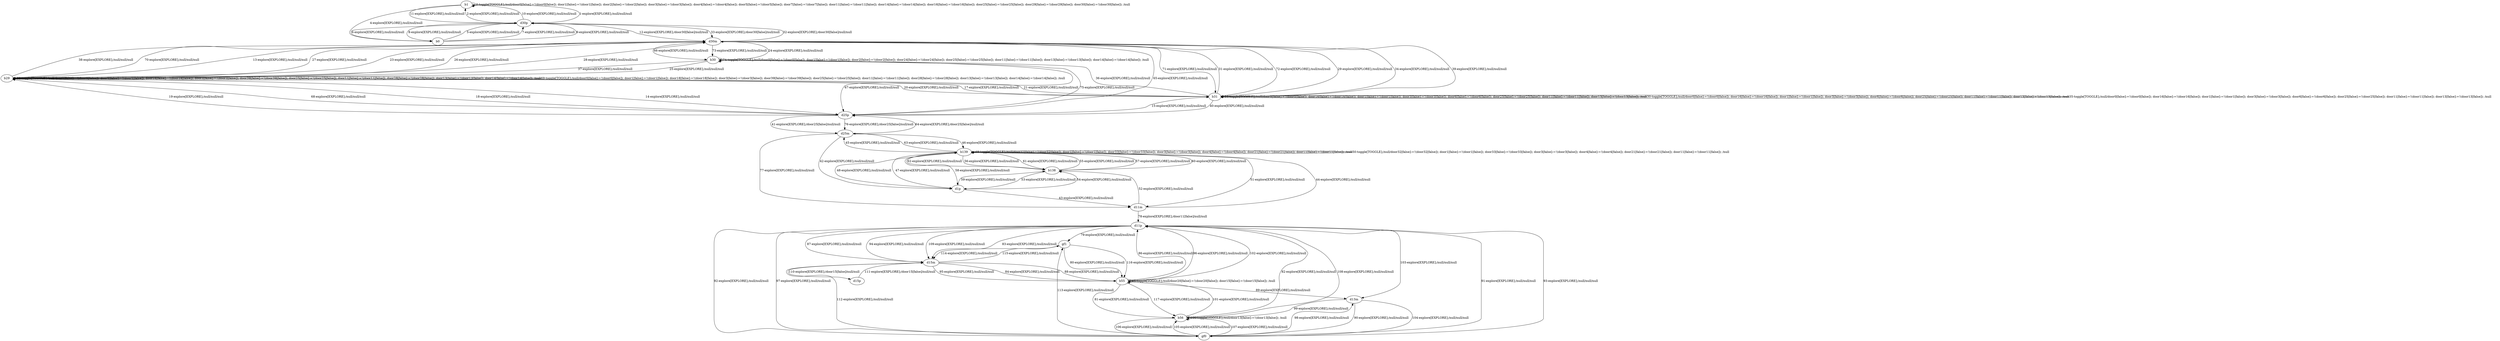 # Total number of goals covered by this test: 1
# d15p --> d15m

digraph g {
"b1" -> "d30p" [label = "1-explore[EXPLORE];/null/null/null"];
"d30p" -> "b1" [label = "2-explore[EXPLORE];/null/null/null"];
"b1" -> "b1" [label = "3-toggle[TOGGLE];/null/door0[false]:=!(door0[false]); door1[false]:=!(door1[false]); door2[false]:=!(door2[false]); door3[false]:=!(door3[false]); door4[false]:=!(door4[false]); door5[false]:=!(door5[false]); door7[false]:=!(door7[false]); door11[false]:=!(door11[false]); door14[false]:=!(door14[false]); door16[false]:=!(door16[false]); door25[false]:=!(door25[false]); door29[false]:=!(door29[false]); door30[false]:=!(door30[false]); /null"];
"b1" -> "b0" [label = "4-explore[EXPLORE];/null/null/null"];
"b0" -> "d30p" [label = "5-explore[EXPLORE];/null/null/null"];
"d30p" -> "b0" [label = "6-explore[EXPLORE];/null/null/null"];
"b0" -> "d30p" [label = "7-explore[EXPLORE];/null/null/null"];
"d30p" -> "b0" [label = "8-explore[EXPLORE];/null/null/null"];
"b0" -> "d30p" [label = "9-explore[EXPLORE];/null/null/null"];
"d30p" -> "b1" [label = "10-explore[EXPLORE];/null/null/null"];
"b1" -> "d30p" [label = "11-explore[EXPLORE];/null/null/null"];
"d30p" -> "d30m" [label = "12-explore[EXPLORE];/door30[false]/null/null"];
"d30m" -> "b29" [label = "13-explore[EXPLORE];/null/null/null"];
"b29" -> "d25p" [label = "14-explore[EXPLORE];/null/null/null"];
"d25p" -> "b31" [label = "15-explore[EXPLORE];/null/null/null"];
"b31" -> "b31" [label = "16-toggle[TOGGLE];/null/door0[false]:=!(door0[false]); door16[false]:=!(door16[false]); door1[false]:=!(door1[false]); door3[false]:=!(door3[false]); door6[false]:=!(door6[false]); door25[false]:=!(door25[false]); door11[false]:=!(door11[false]); door13[false]:=!(door13[false]); /null"];
"b31" -> "b29" [label = "17-explore[EXPLORE];/null/null/null"];
"b29" -> "d25p" [label = "18-explore[EXPLORE];/null/null/null"];
"d25p" -> "b29" [label = "19-explore[EXPLORE];/null/null/null"];
"b29" -> "b31" [label = "20-explore[EXPLORE];/null/null/null"];
"b31" -> "b29" [label = "21-explore[EXPLORE];/null/null/null"];
"b29" -> "b29" [label = "22-toggle[TOGGLE];/null/door0[false]:=!(door0[false]); door1[false]:=!(door1[false]); door18[false]:=!(door18[false]); door3[false]:=!(door3[false]); door39[false]:=!(door39[false]); door25[false]:=!(door25[false]); door11[false]:=!(door11[false]); door28[false]:=!(door28[false]); door13[false]:=!(door13[false]); door14[false]:=!(door14[false]); /null"];
"b29" -> "d30m" [label = "23-explore[EXPLORE];/null/null/null"];
"d30m" -> "b30" [label = "24-explore[EXPLORE];/null/null/null"];
"b30" -> "b29" [label = "25-explore[EXPLORE];/null/null/null"];
"b29" -> "d30m" [label = "26-explore[EXPLORE];/null/null/null"];
"d30m" -> "b29" [label = "27-explore[EXPLORE];/null/null/null"];
"b29" -> "d30m" [label = "28-explore[EXPLORE];/null/null/null"];
"d30m" -> "b31" [label = "29-explore[EXPLORE];/null/null/null"];
"b31" -> "b31" [label = "30-toggle[TOGGLE];/null/door0[false]:=!(door0[false]); door16[false]:=!(door16[false]); door1[false]:=!(door1[false]); door3[false]:=!(door3[false]); door6[false]:=!(door6[false]); door25[false]:=!(door25[false]); door11[false]:=!(door11[false]); door13[false]:=!(door13[false]); /null"];
"b31" -> "d30m" [label = "31-explore[EXPLORE];/null/null/null"];
"d30m" -> "d30p" [label = "32-explore[EXPLORE];/door30[false]/null/null"];
"d30p" -> "d30m" [label = "33-explore[EXPLORE];/door30[false]/null/null"];
"d30m" -> "b31" [label = "34-explore[EXPLORE];/null/null/null"];
"b31" -> "b31" [label = "35-toggle[TOGGLE];/null/door0[false]:=!(door0[false]); door16[false]:=!(door16[false]); door1[false]:=!(door1[false]); door3[false]:=!(door3[false]); door6[false]:=!(door6[false]); door25[false]:=!(door25[false]); door11[false]:=!(door11[false]); door13[false]:=!(door13[false]); /null"];
"b31" -> "b30" [label = "36-explore[EXPLORE];/null/null/null"];
"b30" -> "b29" [label = "37-explore[EXPLORE];/null/null/null"];
"b29" -> "d30m" [label = "38-explore[EXPLORE];/null/null/null"];
"d30m" -> "b31" [label = "39-explore[EXPLORE];/null/null/null"];
"b31" -> "d25p" [label = "40-explore[EXPLORE];/null/null/null"];
"d25p" -> "d25m" [label = "41-explore[EXPLORE];/door25[false]/null/null"];
"d25m" -> "d1p" [label = "42-explore[EXPLORE];/null/null/null"];
"d1p" -> "d11m" [label = "43-explore[EXPLORE];/null/null/null"];
"d11m" -> "b139" [label = "44-explore[EXPLORE];/null/null/null"];
"b139" -> "d25m" [label = "45-explore[EXPLORE];/null/null/null"];
"d25m" -> "b139" [label = "46-explore[EXPLORE];/null/null/null"];
"b139" -> "d1p" [label = "47-explore[EXPLORE];/null/null/null"];
"d1p" -> "b139" [label = "48-explore[EXPLORE];/null/null/null"];
"b139" -> "b139" [label = "49-toggle[TOGGLE];/null/door32[false]:=!(door32[false]); door1[false]:=!(door1[false]); door33[false]:=!(door33[false]); door3[false]:=!(door3[false]); door4[false]:=!(door4[false]); door21[false]:=!(door21[false]); door11[false]:=!(door11[false]); /null"];
"b139" -> "b139" [label = "50-toggle[TOGGLE];/null/door32[false]:=!(door32[false]); door1[false]:=!(door1[false]); door33[false]:=!(door33[false]); door3[false]:=!(door3[false]); door4[false]:=!(door4[false]); door21[false]:=!(door21[false]); door11[false]:=!(door11[false]); /null"];
"b139" -> "d11m" [label = "51-explore[EXPLORE];/null/null/null"];
"d11m" -> "b138" [label = "52-explore[EXPLORE];/null/null/null"];
"b138" -> "d1p" [label = "53-explore[EXPLORE];/null/null/null"];
"d1p" -> "b138" [label = "54-explore[EXPLORE];/null/null/null"];
"b138" -> "b139" [label = "55-explore[EXPLORE];/null/null/null"];
"b139" -> "b138" [label = "56-explore[EXPLORE];/null/null/null"];
"b138" -> "b139" [label = "57-explore[EXPLORE];/null/null/null"];
"b139" -> "d1p" [label = "58-explore[EXPLORE];/null/null/null"];
"d1p" -> "b138" [label = "59-explore[EXPLORE];/null/null/null"];
"b138" -> "b139" [label = "60-explore[EXPLORE];/null/null/null"];
"b139" -> "b138" [label = "61-explore[EXPLORE];/null/null/null"];
"b138" -> "b139" [label = "62-explore[EXPLORE];/null/null/null"];
"b139" -> "d25m" [label = "63-explore[EXPLORE];/null/null/null"];
"d25m" -> "d25p" [label = "64-explore[EXPLORE];/door25[false]/null/null"];
"d25p" -> "d30m" [label = "65-explore[EXPLORE];/null/null/null"];
"d30m" -> "b30" [label = "66-explore[EXPLORE];/null/null/null"];
"b30" -> "d25p" [label = "67-explore[EXPLORE];/null/null/null"];
"d25p" -> "b29" [label = "68-explore[EXPLORE];/null/null/null"];
"b29" -> "b29" [label = "69-toggle[TOGGLE];/null/door0[false]:=!(door0[false]); door1[false]:=!(door1[false]); door18[false]:=!(door18[false]); door3[false]:=!(door3[false]); door39[false]:=!(door39[false]); door25[false]:=!(door25[false]); door11[false]:=!(door11[false]); door28[false]:=!(door28[false]); door13[false]:=!(door13[false]); door14[false]:=!(door14[false]); /null"];
"b29" -> "d30m" [label = "70-explore[EXPLORE];/null/null/null"];
"d30m" -> "b31" [label = "71-explore[EXPLORE];/null/null/null"];
"b31" -> "d30m" [label = "72-explore[EXPLORE];/null/null/null"];
"d30m" -> "b30" [label = "73-explore[EXPLORE];/null/null/null"];
"b30" -> "b30" [label = "74-toggle[TOGGLE];/null/door0[false]:=!(door0[false]); door1[false]:=!(door1[false]); door2[false]:=!(door2[false]); door24[false]:=!(door24[false]); door25[false]:=!(door25[false]); door11[false]:=!(door11[false]); door13[false]:=!(door13[false]); door14[false]:=!(door14[false]); /null"];
"b30" -> "d25p" [label = "75-explore[EXPLORE];/null/null/null"];
"d25p" -> "d25m" [label = "76-explore[EXPLORE];/door25[false]/null/null"];
"d25m" -> "d11m" [label = "77-explore[EXPLORE];/null/null/null"];
"d11m" -> "d11p" [label = "78-explore[EXPLORE];/door11[false]/null/null"];
"d11p" -> "gf1" [label = "79-explore[EXPLORE];/null/null/null"];
"gf1" -> "b55" [label = "80-explore[EXPLORE];/null/null/null"];
"b55" -> "b56" [label = "81-explore[EXPLORE];/null/null/null"];
"b56" -> "d11p" [label = "82-explore[EXPLORE];/null/null/null"];
"d11p" -> "d15m" [label = "83-explore[EXPLORE];/null/null/null"];
"d15m" -> "b55" [label = "84-explore[EXPLORE];/null/null/null"];
"b55" -> "b55" [label = "85-toggle[TOGGLE];/null/door20[false]:=!(door20[false]); door15[false]:=!(door15[false]); /null"];
"b55" -> "d11p" [label = "86-explore[EXPLORE];/null/null/null"];
"d11p" -> "d15m" [label = "87-explore[EXPLORE];/null/null/null"];
"d15m" -> "b55" [label = "88-explore[EXPLORE];/null/null/null"];
"b55" -> "d13m" [label = "89-explore[EXPLORE];/null/null/null"];
"d13m" -> "gf0" [label = "90-explore[EXPLORE];/null/null/null"];
"gf0" -> "d11p" [label = "91-explore[EXPLORE];/null/null/null"];
"d11p" -> "gf0" [label = "92-explore[EXPLORE];/null/null/null"];
"gf0" -> "d11p" [label = "93-explore[EXPLORE];/null/null/null"];
"d11p" -> "d15m" [label = "94-explore[EXPLORE];/null/null/null"];
"d15m" -> "b55" [label = "95-explore[EXPLORE];/null/null/null"];
"b55" -> "d11p" [label = "96-explore[EXPLORE];/null/null/null"];
"d11p" -> "gf0" [label = "97-explore[EXPLORE];/null/null/null"];
"gf0" -> "d13m" [label = "98-explore[EXPLORE];/null/null/null"];
"d13m" -> "b56" [label = "99-explore[EXPLORE];/null/null/null"];
"b56" -> "b56" [label = "100-toggle[TOGGLE];/null/door13[false]:=!(door13[false]); /null"];
"b56" -> "b55" [label = "101-explore[EXPLORE];/null/null/null"];
"b55" -> "d11p" [label = "102-explore[EXPLORE];/null/null/null"];
"d11p" -> "d13m" [label = "103-explore[EXPLORE];/null/null/null"];
"d13m" -> "gf0" [label = "104-explore[EXPLORE];/null/null/null"];
"gf0" -> "b56" [label = "105-explore[EXPLORE];/null/null/null"];
"b56" -> "gf0" [label = "106-explore[EXPLORE];/null/null/null"];
"gf0" -> "b56" [label = "107-explore[EXPLORE];/null/null/null"];
"b56" -> "d11p" [label = "108-explore[EXPLORE];/null/null/null"];
"d11p" -> "d15m" [label = "109-explore[EXPLORE];/null/null/null"];
"d15m" -> "d15p" [label = "110-explore[EXPLORE];/door15[false]/null/null"];
"d15p" -> "d15m" [label = "111-explore[EXPLORE];/door15[false]/null/null"];
"d15m" -> "gf0" [label = "112-explore[EXPLORE];/null/null/null"];
"gf0" -> "gf1" [label = "113-explore[EXPLORE];/null/null/null"];
"gf1" -> "d15m" [label = "114-explore[EXPLORE];/null/null/null"];
"d15m" -> "gf1" [label = "115-explore[EXPLORE];/null/null/null"];
"gf1" -> "b55" [label = "116-explore[EXPLORE];/null/null/null"];
"b55" -> "b56" [label = "117-explore[EXPLORE];/null/null/null"];
}